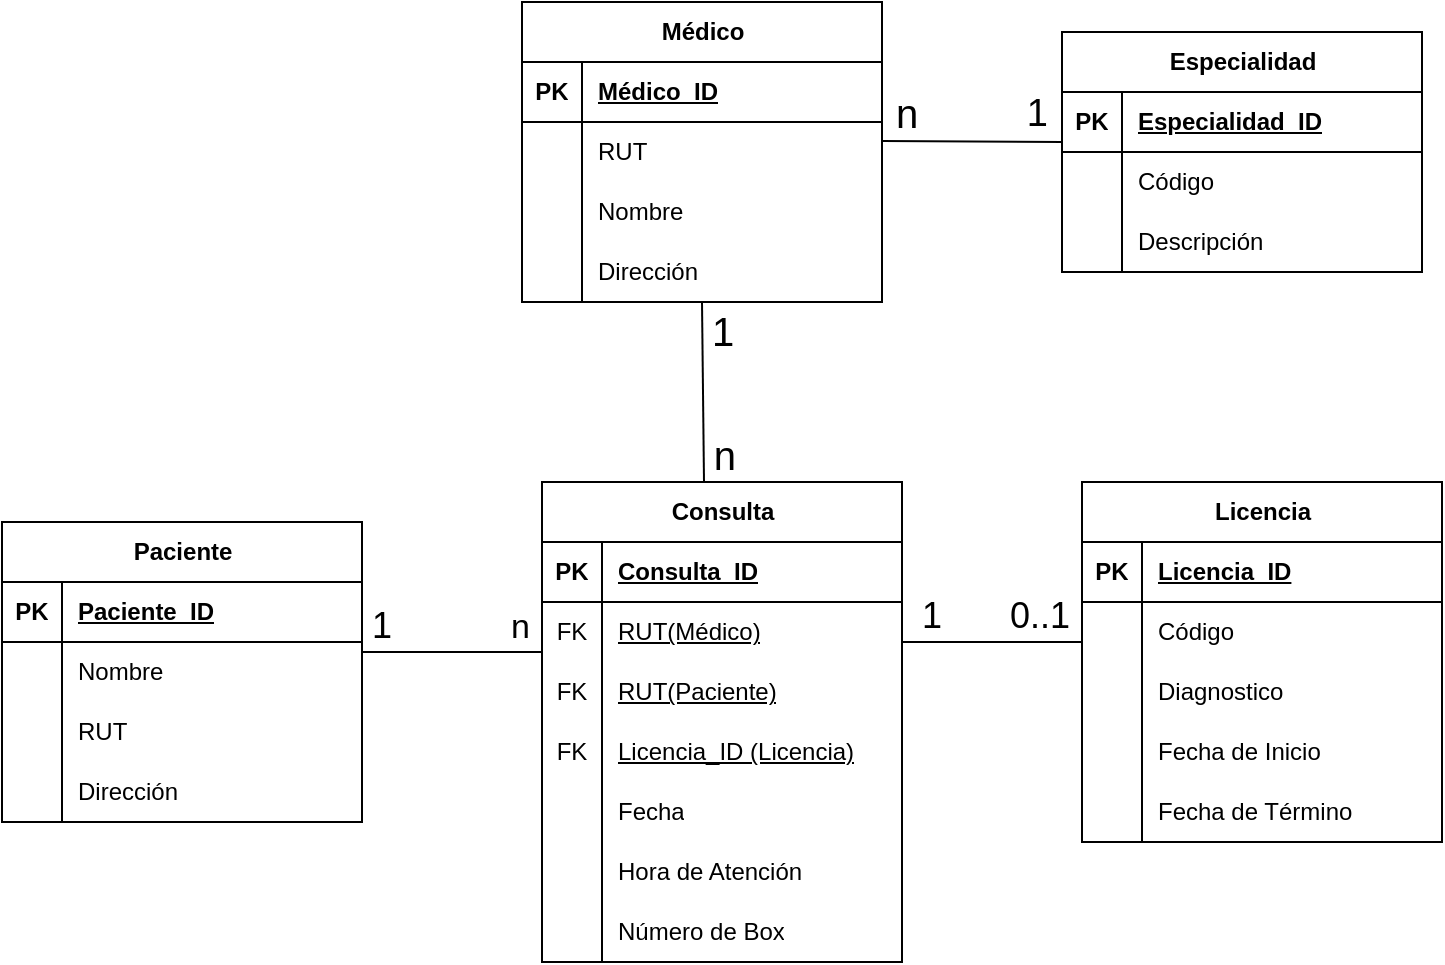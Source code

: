 <mxfile version="24.0.2" type="device">
  <diagram id="R2lEEEUBdFMjLlhIrx00" name="Page-1">
    <mxGraphModel dx="880" dy="468" grid="1" gridSize="10" guides="1" tooltips="1" connect="1" arrows="1" fold="1" page="1" pageScale="1" pageWidth="850" pageHeight="1100" math="0" shadow="0" extFonts="Permanent Marker^https://fonts.googleapis.com/css?family=Permanent+Marker">
      <root>
        <mxCell id="0" />
        <mxCell id="1" parent="0" />
        <mxCell id="4K1s0jd0x6gB4j2-N59l-1" value="Médico" style="shape=table;startSize=30;container=1;collapsible=1;childLayout=tableLayout;fixedRows=1;rowLines=0;fontStyle=1;align=center;resizeLast=1;html=1;" parent="1" vertex="1">
          <mxGeometry x="340" y="80" width="180" height="150" as="geometry" />
        </mxCell>
        <mxCell id="4K1s0jd0x6gB4j2-N59l-2" value="" style="shape=tableRow;horizontal=0;startSize=0;swimlaneHead=0;swimlaneBody=0;fillColor=none;collapsible=0;dropTarget=0;points=[[0,0.5],[1,0.5]];portConstraint=eastwest;top=0;left=0;right=0;bottom=1;" parent="4K1s0jd0x6gB4j2-N59l-1" vertex="1">
          <mxGeometry y="30" width="180" height="30" as="geometry" />
        </mxCell>
        <mxCell id="4K1s0jd0x6gB4j2-N59l-3" value="PK" style="shape=partialRectangle;connectable=0;fillColor=none;top=0;left=0;bottom=0;right=0;fontStyle=1;overflow=hidden;whiteSpace=wrap;html=1;" parent="4K1s0jd0x6gB4j2-N59l-2" vertex="1">
          <mxGeometry width="30" height="30" as="geometry">
            <mxRectangle width="30" height="30" as="alternateBounds" />
          </mxGeometry>
        </mxCell>
        <mxCell id="4K1s0jd0x6gB4j2-N59l-4" value="Médico_ID" style="shape=partialRectangle;connectable=0;fillColor=none;top=0;left=0;bottom=0;right=0;align=left;spacingLeft=6;fontStyle=5;overflow=hidden;whiteSpace=wrap;html=1;" parent="4K1s0jd0x6gB4j2-N59l-2" vertex="1">
          <mxGeometry x="30" width="150" height="30" as="geometry">
            <mxRectangle width="150" height="30" as="alternateBounds" />
          </mxGeometry>
        </mxCell>
        <mxCell id="4K1s0jd0x6gB4j2-N59l-5" value="" style="shape=tableRow;horizontal=0;startSize=0;swimlaneHead=0;swimlaneBody=0;fillColor=none;collapsible=0;dropTarget=0;points=[[0,0.5],[1,0.5]];portConstraint=eastwest;top=0;left=0;right=0;bottom=0;" parent="4K1s0jd0x6gB4j2-N59l-1" vertex="1">
          <mxGeometry y="60" width="180" height="30" as="geometry" />
        </mxCell>
        <mxCell id="4K1s0jd0x6gB4j2-N59l-6" value="" style="shape=partialRectangle;connectable=0;fillColor=none;top=0;left=0;bottom=0;right=0;editable=1;overflow=hidden;whiteSpace=wrap;html=1;" parent="4K1s0jd0x6gB4j2-N59l-5" vertex="1">
          <mxGeometry width="30" height="30" as="geometry">
            <mxRectangle width="30" height="30" as="alternateBounds" />
          </mxGeometry>
        </mxCell>
        <mxCell id="4K1s0jd0x6gB4j2-N59l-7" value="RUT" style="shape=partialRectangle;connectable=0;fillColor=none;top=0;left=0;bottom=0;right=0;align=left;spacingLeft=6;overflow=hidden;whiteSpace=wrap;html=1;" parent="4K1s0jd0x6gB4j2-N59l-5" vertex="1">
          <mxGeometry x="30" width="150" height="30" as="geometry">
            <mxRectangle width="150" height="30" as="alternateBounds" />
          </mxGeometry>
        </mxCell>
        <mxCell id="4K1s0jd0x6gB4j2-N59l-8" value="" style="shape=tableRow;horizontal=0;startSize=0;swimlaneHead=0;swimlaneBody=0;fillColor=none;collapsible=0;dropTarget=0;points=[[0,0.5],[1,0.5]];portConstraint=eastwest;top=0;left=0;right=0;bottom=0;" parent="4K1s0jd0x6gB4j2-N59l-1" vertex="1">
          <mxGeometry y="90" width="180" height="30" as="geometry" />
        </mxCell>
        <mxCell id="4K1s0jd0x6gB4j2-N59l-9" value="" style="shape=partialRectangle;connectable=0;fillColor=none;top=0;left=0;bottom=0;right=0;editable=1;overflow=hidden;whiteSpace=wrap;html=1;" parent="4K1s0jd0x6gB4j2-N59l-8" vertex="1">
          <mxGeometry width="30" height="30" as="geometry">
            <mxRectangle width="30" height="30" as="alternateBounds" />
          </mxGeometry>
        </mxCell>
        <mxCell id="4K1s0jd0x6gB4j2-N59l-10" value="Nombre" style="shape=partialRectangle;connectable=0;fillColor=none;top=0;left=0;bottom=0;right=0;align=left;spacingLeft=6;overflow=hidden;whiteSpace=wrap;html=1;" parent="4K1s0jd0x6gB4j2-N59l-8" vertex="1">
          <mxGeometry x="30" width="150" height="30" as="geometry">
            <mxRectangle width="150" height="30" as="alternateBounds" />
          </mxGeometry>
        </mxCell>
        <mxCell id="4K1s0jd0x6gB4j2-N59l-97" value="" style="shape=tableRow;horizontal=0;startSize=0;swimlaneHead=0;swimlaneBody=0;fillColor=none;collapsible=0;dropTarget=0;points=[[0,0.5],[1,0.5]];portConstraint=eastwest;top=0;left=0;right=0;bottom=0;" parent="4K1s0jd0x6gB4j2-N59l-1" vertex="1">
          <mxGeometry y="120" width="180" height="30" as="geometry" />
        </mxCell>
        <mxCell id="4K1s0jd0x6gB4j2-N59l-98" value="" style="shape=partialRectangle;connectable=0;fillColor=none;top=0;left=0;bottom=0;right=0;editable=1;overflow=hidden;whiteSpace=wrap;html=1;" parent="4K1s0jd0x6gB4j2-N59l-97" vertex="1">
          <mxGeometry width="30" height="30" as="geometry">
            <mxRectangle width="30" height="30" as="alternateBounds" />
          </mxGeometry>
        </mxCell>
        <mxCell id="4K1s0jd0x6gB4j2-N59l-99" value="Dirección" style="shape=partialRectangle;connectable=0;fillColor=none;top=0;left=0;bottom=0;right=0;align=left;spacingLeft=6;overflow=hidden;whiteSpace=wrap;html=1;" parent="4K1s0jd0x6gB4j2-N59l-97" vertex="1">
          <mxGeometry x="30" width="150" height="30" as="geometry">
            <mxRectangle width="150" height="30" as="alternateBounds" />
          </mxGeometry>
        </mxCell>
        <mxCell id="4K1s0jd0x6gB4j2-N59l-14" value="Especialidad" style="shape=table;startSize=30;container=1;collapsible=1;childLayout=tableLayout;fixedRows=1;rowLines=0;fontStyle=1;align=center;resizeLast=1;html=1;" parent="1" vertex="1">
          <mxGeometry x="610" y="95" width="180" height="120" as="geometry" />
        </mxCell>
        <mxCell id="4K1s0jd0x6gB4j2-N59l-33" value="" style="shape=tableRow;horizontal=0;startSize=0;swimlaneHead=0;swimlaneBody=0;fillColor=none;collapsible=0;dropTarget=0;points=[[0,0.5],[1,0.5]];portConstraint=eastwest;top=0;left=0;right=0;bottom=1;" parent="4K1s0jd0x6gB4j2-N59l-14" vertex="1">
          <mxGeometry y="30" width="180" height="30" as="geometry" />
        </mxCell>
        <mxCell id="4K1s0jd0x6gB4j2-N59l-34" value="PK" style="shape=partialRectangle;connectable=0;fillColor=none;top=0;left=0;bottom=0;right=0;fontStyle=1;overflow=hidden;whiteSpace=wrap;html=1;" parent="4K1s0jd0x6gB4j2-N59l-33" vertex="1">
          <mxGeometry width="30" height="30" as="geometry">
            <mxRectangle width="30" height="30" as="alternateBounds" />
          </mxGeometry>
        </mxCell>
        <mxCell id="4K1s0jd0x6gB4j2-N59l-35" value="Especialidad_ID" style="shape=partialRectangle;connectable=0;fillColor=none;top=0;left=0;bottom=0;right=0;align=left;spacingLeft=6;fontStyle=5;overflow=hidden;whiteSpace=wrap;html=1;" parent="4K1s0jd0x6gB4j2-N59l-33" vertex="1">
          <mxGeometry x="30" width="150" height="30" as="geometry">
            <mxRectangle width="150" height="30" as="alternateBounds" />
          </mxGeometry>
        </mxCell>
        <mxCell id="4K1s0jd0x6gB4j2-N59l-18" value="" style="shape=tableRow;horizontal=0;startSize=0;swimlaneHead=0;swimlaneBody=0;fillColor=none;collapsible=0;dropTarget=0;points=[[0,0.5],[1,0.5]];portConstraint=eastwest;top=0;left=0;right=0;bottom=0;" parent="4K1s0jd0x6gB4j2-N59l-14" vertex="1">
          <mxGeometry y="60" width="180" height="30" as="geometry" />
        </mxCell>
        <mxCell id="4K1s0jd0x6gB4j2-N59l-19" value="" style="shape=partialRectangle;connectable=0;fillColor=none;top=0;left=0;bottom=0;right=0;editable=1;overflow=hidden;whiteSpace=wrap;html=1;" parent="4K1s0jd0x6gB4j2-N59l-18" vertex="1">
          <mxGeometry width="30" height="30" as="geometry">
            <mxRectangle width="30" height="30" as="alternateBounds" />
          </mxGeometry>
        </mxCell>
        <mxCell id="4K1s0jd0x6gB4j2-N59l-20" value="Código" style="shape=partialRectangle;connectable=0;fillColor=none;top=0;left=0;bottom=0;right=0;align=left;spacingLeft=6;overflow=hidden;whiteSpace=wrap;html=1;" parent="4K1s0jd0x6gB4j2-N59l-18" vertex="1">
          <mxGeometry x="30" width="150" height="30" as="geometry">
            <mxRectangle width="150" height="30" as="alternateBounds" />
          </mxGeometry>
        </mxCell>
        <mxCell id="4K1s0jd0x6gB4j2-N59l-100" value="" style="shape=tableRow;horizontal=0;startSize=0;swimlaneHead=0;swimlaneBody=0;fillColor=none;collapsible=0;dropTarget=0;points=[[0,0.5],[1,0.5]];portConstraint=eastwest;top=0;left=0;right=0;bottom=0;" parent="4K1s0jd0x6gB4j2-N59l-14" vertex="1">
          <mxGeometry y="90" width="180" height="30" as="geometry" />
        </mxCell>
        <mxCell id="4K1s0jd0x6gB4j2-N59l-101" value="" style="shape=partialRectangle;connectable=0;fillColor=none;top=0;left=0;bottom=0;right=0;editable=1;overflow=hidden;whiteSpace=wrap;html=1;" parent="4K1s0jd0x6gB4j2-N59l-100" vertex="1">
          <mxGeometry width="30" height="30" as="geometry">
            <mxRectangle width="30" height="30" as="alternateBounds" />
          </mxGeometry>
        </mxCell>
        <mxCell id="4K1s0jd0x6gB4j2-N59l-102" value="Descripción" style="shape=partialRectangle;connectable=0;fillColor=none;top=0;left=0;bottom=0;right=0;align=left;spacingLeft=6;overflow=hidden;whiteSpace=wrap;html=1;" parent="4K1s0jd0x6gB4j2-N59l-100" vertex="1">
          <mxGeometry x="30" width="150" height="30" as="geometry">
            <mxRectangle width="150" height="30" as="alternateBounds" />
          </mxGeometry>
        </mxCell>
        <mxCell id="4K1s0jd0x6gB4j2-N59l-30" value="" style="endArrow=none;html=1;rounded=0;" parent="1" edge="1">
          <mxGeometry relative="1" as="geometry">
            <mxPoint x="520" y="149.5" as="sourcePoint" />
            <mxPoint x="610" y="150" as="targetPoint" />
          </mxGeometry>
        </mxCell>
        <mxCell id="4K1s0jd0x6gB4j2-N59l-31" value="n" style="resizable=0;html=1;whiteSpace=wrap;align=left;verticalAlign=bottom;spacingLeft=5;fontSize=20;" parent="4K1s0jd0x6gB4j2-N59l-30" connectable="0" vertex="1">
          <mxGeometry x="-1" relative="1" as="geometry" />
        </mxCell>
        <mxCell id="4K1s0jd0x6gB4j2-N59l-32" value="1" style="resizable=0;html=1;whiteSpace=wrap;align=right;verticalAlign=bottom;spacingRight=5;fontSize=19;" parent="4K1s0jd0x6gB4j2-N59l-30" connectable="0" vertex="1">
          <mxGeometry x="1" relative="1" as="geometry" />
        </mxCell>
        <mxCell id="4K1s0jd0x6gB4j2-N59l-36" value="Consulta" style="shape=table;startSize=30;container=1;collapsible=1;childLayout=tableLayout;fixedRows=1;rowLines=0;fontStyle=1;align=center;resizeLast=1;html=1;" parent="1" vertex="1">
          <mxGeometry x="350" y="320" width="180" height="240" as="geometry" />
        </mxCell>
        <mxCell id="4K1s0jd0x6gB4j2-N59l-82" value="" style="shape=tableRow;horizontal=0;startSize=0;swimlaneHead=0;swimlaneBody=0;fillColor=none;collapsible=0;dropTarget=0;points=[[0,0.5],[1,0.5]];portConstraint=eastwest;top=0;left=0;right=0;bottom=1;" parent="4K1s0jd0x6gB4j2-N59l-36" vertex="1">
          <mxGeometry y="30" width="180" height="30" as="geometry" />
        </mxCell>
        <mxCell id="4K1s0jd0x6gB4j2-N59l-83" value="PK" style="shape=partialRectangle;connectable=0;fillColor=none;top=0;left=0;bottom=0;right=0;fontStyle=1;overflow=hidden;whiteSpace=wrap;html=1;" parent="4K1s0jd0x6gB4j2-N59l-82" vertex="1">
          <mxGeometry width="30" height="30" as="geometry">
            <mxRectangle width="30" height="30" as="alternateBounds" />
          </mxGeometry>
        </mxCell>
        <mxCell id="4K1s0jd0x6gB4j2-N59l-84" value="Consulta_ID" style="shape=partialRectangle;connectable=0;fillColor=none;top=0;left=0;bottom=0;right=0;align=left;spacingLeft=6;fontStyle=5;overflow=hidden;whiteSpace=wrap;html=1;" parent="4K1s0jd0x6gB4j2-N59l-82" vertex="1">
          <mxGeometry x="30" width="150" height="30" as="geometry">
            <mxRectangle width="150" height="30" as="alternateBounds" />
          </mxGeometry>
        </mxCell>
        <mxCell id="4K1s0jd0x6gB4j2-N59l-40" value="" style="shape=tableRow;horizontal=0;startSize=0;swimlaneHead=0;swimlaneBody=0;fillColor=none;collapsible=0;dropTarget=0;points=[[0,0.5],[1,0.5]];portConstraint=eastwest;top=0;left=0;right=0;bottom=0;" parent="4K1s0jd0x6gB4j2-N59l-36" vertex="1">
          <mxGeometry y="60" width="180" height="30" as="geometry" />
        </mxCell>
        <mxCell id="4K1s0jd0x6gB4j2-N59l-41" value="FK" style="shape=partialRectangle;connectable=0;fillColor=none;top=0;left=0;bottom=0;right=0;editable=1;overflow=hidden;whiteSpace=wrap;html=1;" parent="4K1s0jd0x6gB4j2-N59l-40" vertex="1">
          <mxGeometry width="30" height="30" as="geometry">
            <mxRectangle width="30" height="30" as="alternateBounds" />
          </mxGeometry>
        </mxCell>
        <mxCell id="4K1s0jd0x6gB4j2-N59l-42" value="&lt;span style=&quot;text-decoration-line: underline;&quot;&gt;RUT(Médico)&lt;/span&gt;" style="shape=partialRectangle;connectable=0;fillColor=none;top=0;left=0;bottom=0;right=0;align=left;spacingLeft=6;overflow=hidden;whiteSpace=wrap;html=1;" parent="4K1s0jd0x6gB4j2-N59l-40" vertex="1">
          <mxGeometry x="30" width="150" height="30" as="geometry">
            <mxRectangle width="150" height="30" as="alternateBounds" />
          </mxGeometry>
        </mxCell>
        <mxCell id="4K1s0jd0x6gB4j2-N59l-85" value="" style="shape=tableRow;horizontal=0;startSize=0;swimlaneHead=0;swimlaneBody=0;fillColor=none;collapsible=0;dropTarget=0;points=[[0,0.5],[1,0.5]];portConstraint=eastwest;top=0;left=0;right=0;bottom=0;" parent="4K1s0jd0x6gB4j2-N59l-36" vertex="1">
          <mxGeometry y="90" width="180" height="30" as="geometry" />
        </mxCell>
        <mxCell id="4K1s0jd0x6gB4j2-N59l-86" value="FK" style="shape=partialRectangle;connectable=0;fillColor=none;top=0;left=0;bottom=0;right=0;editable=1;overflow=hidden;whiteSpace=wrap;html=1;" parent="4K1s0jd0x6gB4j2-N59l-85" vertex="1">
          <mxGeometry width="30" height="30" as="geometry">
            <mxRectangle width="30" height="30" as="alternateBounds" />
          </mxGeometry>
        </mxCell>
        <mxCell id="4K1s0jd0x6gB4j2-N59l-87" value="&lt;span style=&quot;text-decoration-line: underline;&quot;&gt;RUT(Paciente)&lt;/span&gt;" style="shape=partialRectangle;connectable=0;fillColor=none;top=0;left=0;bottom=0;right=0;align=left;spacingLeft=6;overflow=hidden;whiteSpace=wrap;html=1;" parent="4K1s0jd0x6gB4j2-N59l-85" vertex="1">
          <mxGeometry x="30" width="150" height="30" as="geometry">
            <mxRectangle width="150" height="30" as="alternateBounds" />
          </mxGeometry>
        </mxCell>
        <mxCell id="4K1s0jd0x6gB4j2-N59l-88" value="" style="shape=tableRow;horizontal=0;startSize=0;swimlaneHead=0;swimlaneBody=0;fillColor=none;collapsible=0;dropTarget=0;points=[[0,0.5],[1,0.5]];portConstraint=eastwest;top=0;left=0;right=0;bottom=0;" parent="4K1s0jd0x6gB4j2-N59l-36" vertex="1">
          <mxGeometry y="120" width="180" height="30" as="geometry" />
        </mxCell>
        <mxCell id="4K1s0jd0x6gB4j2-N59l-89" value="FK" style="shape=partialRectangle;connectable=0;fillColor=none;top=0;left=0;bottom=0;right=0;editable=1;overflow=hidden;whiteSpace=wrap;html=1;" parent="4K1s0jd0x6gB4j2-N59l-88" vertex="1">
          <mxGeometry width="30" height="30" as="geometry">
            <mxRectangle width="30" height="30" as="alternateBounds" />
          </mxGeometry>
        </mxCell>
        <mxCell id="4K1s0jd0x6gB4j2-N59l-90" value="&lt;u&gt;Licencia_ID (Licencia)&lt;/u&gt;" style="shape=partialRectangle;connectable=0;fillColor=none;top=0;left=0;bottom=0;right=0;align=left;spacingLeft=6;overflow=hidden;whiteSpace=wrap;html=1;" parent="4K1s0jd0x6gB4j2-N59l-88" vertex="1">
          <mxGeometry x="30" width="150" height="30" as="geometry">
            <mxRectangle width="150" height="30" as="alternateBounds" />
          </mxGeometry>
        </mxCell>
        <mxCell id="4K1s0jd0x6gB4j2-N59l-131" value="" style="shape=tableRow;horizontal=0;startSize=0;swimlaneHead=0;swimlaneBody=0;fillColor=none;collapsible=0;dropTarget=0;points=[[0,0.5],[1,0.5]];portConstraint=eastwest;top=0;left=0;right=0;bottom=0;" parent="4K1s0jd0x6gB4j2-N59l-36" vertex="1">
          <mxGeometry y="150" width="180" height="30" as="geometry" />
        </mxCell>
        <mxCell id="4K1s0jd0x6gB4j2-N59l-132" value="" style="shape=partialRectangle;connectable=0;fillColor=none;top=0;left=0;bottom=0;right=0;editable=1;overflow=hidden;whiteSpace=wrap;html=1;" parent="4K1s0jd0x6gB4j2-N59l-131" vertex="1">
          <mxGeometry width="30" height="30" as="geometry">
            <mxRectangle width="30" height="30" as="alternateBounds" />
          </mxGeometry>
        </mxCell>
        <mxCell id="4K1s0jd0x6gB4j2-N59l-133" value="Fecha" style="shape=partialRectangle;connectable=0;fillColor=none;top=0;left=0;bottom=0;right=0;align=left;spacingLeft=6;overflow=hidden;whiteSpace=wrap;html=1;" parent="4K1s0jd0x6gB4j2-N59l-131" vertex="1">
          <mxGeometry x="30" width="150" height="30" as="geometry">
            <mxRectangle width="150" height="30" as="alternateBounds" />
          </mxGeometry>
        </mxCell>
        <mxCell id="4K1s0jd0x6gB4j2-N59l-91" value="" style="shape=tableRow;horizontal=0;startSize=0;swimlaneHead=0;swimlaneBody=0;fillColor=none;collapsible=0;dropTarget=0;points=[[0,0.5],[1,0.5]];portConstraint=eastwest;top=0;left=0;right=0;bottom=0;" parent="4K1s0jd0x6gB4j2-N59l-36" vertex="1">
          <mxGeometry y="180" width="180" height="30" as="geometry" />
        </mxCell>
        <mxCell id="4K1s0jd0x6gB4j2-N59l-92" value="" style="shape=partialRectangle;connectable=0;fillColor=none;top=0;left=0;bottom=0;right=0;editable=1;overflow=hidden;whiteSpace=wrap;html=1;" parent="4K1s0jd0x6gB4j2-N59l-91" vertex="1">
          <mxGeometry width="30" height="30" as="geometry">
            <mxRectangle width="30" height="30" as="alternateBounds" />
          </mxGeometry>
        </mxCell>
        <mxCell id="4K1s0jd0x6gB4j2-N59l-93" value="Hora de Atención" style="shape=partialRectangle;connectable=0;fillColor=none;top=0;left=0;bottom=0;right=0;align=left;spacingLeft=6;overflow=hidden;whiteSpace=wrap;html=1;" parent="4K1s0jd0x6gB4j2-N59l-91" vertex="1">
          <mxGeometry x="30" width="150" height="30" as="geometry">
            <mxRectangle width="150" height="30" as="alternateBounds" />
          </mxGeometry>
        </mxCell>
        <mxCell id="4K1s0jd0x6gB4j2-N59l-94" value="" style="shape=tableRow;horizontal=0;startSize=0;swimlaneHead=0;swimlaneBody=0;fillColor=none;collapsible=0;dropTarget=0;points=[[0,0.5],[1,0.5]];portConstraint=eastwest;top=0;left=0;right=0;bottom=0;" parent="4K1s0jd0x6gB4j2-N59l-36" vertex="1">
          <mxGeometry y="210" width="180" height="30" as="geometry" />
        </mxCell>
        <mxCell id="4K1s0jd0x6gB4j2-N59l-95" value="" style="shape=partialRectangle;connectable=0;fillColor=none;top=0;left=0;bottom=0;right=0;editable=1;overflow=hidden;whiteSpace=wrap;html=1;" parent="4K1s0jd0x6gB4j2-N59l-94" vertex="1">
          <mxGeometry width="30" height="30" as="geometry">
            <mxRectangle width="30" height="30" as="alternateBounds" />
          </mxGeometry>
        </mxCell>
        <mxCell id="4K1s0jd0x6gB4j2-N59l-96" value="Número de Box" style="shape=partialRectangle;connectable=0;fillColor=none;top=0;left=0;bottom=0;right=0;align=left;spacingLeft=6;overflow=hidden;whiteSpace=wrap;html=1;" parent="4K1s0jd0x6gB4j2-N59l-94" vertex="1">
          <mxGeometry x="30" width="150" height="30" as="geometry">
            <mxRectangle width="150" height="30" as="alternateBounds" />
          </mxGeometry>
        </mxCell>
        <mxCell id="4K1s0jd0x6gB4j2-N59l-49" value="Paciente" style="shape=table;startSize=30;container=1;collapsible=1;childLayout=tableLayout;fixedRows=1;rowLines=0;fontStyle=1;align=center;resizeLast=1;html=1;" parent="1" vertex="1">
          <mxGeometry x="80" y="340" width="180" height="150" as="geometry" />
        </mxCell>
        <mxCell id="4K1s0jd0x6gB4j2-N59l-50" value="" style="shape=tableRow;horizontal=0;startSize=0;swimlaneHead=0;swimlaneBody=0;fillColor=none;collapsible=0;dropTarget=0;points=[[0,0.5],[1,0.5]];portConstraint=eastwest;top=0;left=0;right=0;bottom=1;" parent="4K1s0jd0x6gB4j2-N59l-49" vertex="1">
          <mxGeometry y="30" width="180" height="30" as="geometry" />
        </mxCell>
        <mxCell id="4K1s0jd0x6gB4j2-N59l-51" value="PK" style="shape=partialRectangle;connectable=0;fillColor=none;top=0;left=0;bottom=0;right=0;fontStyle=1;overflow=hidden;whiteSpace=wrap;html=1;" parent="4K1s0jd0x6gB4j2-N59l-50" vertex="1">
          <mxGeometry width="30" height="30" as="geometry">
            <mxRectangle width="30" height="30" as="alternateBounds" />
          </mxGeometry>
        </mxCell>
        <mxCell id="4K1s0jd0x6gB4j2-N59l-52" value="Paciente_ID" style="shape=partialRectangle;connectable=0;fillColor=none;top=0;left=0;bottom=0;right=0;align=left;spacingLeft=6;fontStyle=5;overflow=hidden;whiteSpace=wrap;html=1;" parent="4K1s0jd0x6gB4j2-N59l-50" vertex="1">
          <mxGeometry x="30" width="150" height="30" as="geometry">
            <mxRectangle width="150" height="30" as="alternateBounds" />
          </mxGeometry>
        </mxCell>
        <mxCell id="4K1s0jd0x6gB4j2-N59l-53" value="" style="shape=tableRow;horizontal=0;startSize=0;swimlaneHead=0;swimlaneBody=0;fillColor=none;collapsible=0;dropTarget=0;points=[[0,0.5],[1,0.5]];portConstraint=eastwest;top=0;left=0;right=0;bottom=0;" parent="4K1s0jd0x6gB4j2-N59l-49" vertex="1">
          <mxGeometry y="60" width="180" height="30" as="geometry" />
        </mxCell>
        <mxCell id="4K1s0jd0x6gB4j2-N59l-54" value="" style="shape=partialRectangle;connectable=0;fillColor=none;top=0;left=0;bottom=0;right=0;editable=1;overflow=hidden;whiteSpace=wrap;html=1;" parent="4K1s0jd0x6gB4j2-N59l-53" vertex="1">
          <mxGeometry width="30" height="30" as="geometry">
            <mxRectangle width="30" height="30" as="alternateBounds" />
          </mxGeometry>
        </mxCell>
        <mxCell id="4K1s0jd0x6gB4j2-N59l-55" value="Nombre" style="shape=partialRectangle;connectable=0;fillColor=none;top=0;left=0;bottom=0;right=0;align=left;spacingLeft=6;overflow=hidden;whiteSpace=wrap;html=1;" parent="4K1s0jd0x6gB4j2-N59l-53" vertex="1">
          <mxGeometry x="30" width="150" height="30" as="geometry">
            <mxRectangle width="150" height="30" as="alternateBounds" />
          </mxGeometry>
        </mxCell>
        <mxCell id="4K1s0jd0x6gB4j2-N59l-56" value="" style="shape=tableRow;horizontal=0;startSize=0;swimlaneHead=0;swimlaneBody=0;fillColor=none;collapsible=0;dropTarget=0;points=[[0,0.5],[1,0.5]];portConstraint=eastwest;top=0;left=0;right=0;bottom=0;" parent="4K1s0jd0x6gB4j2-N59l-49" vertex="1">
          <mxGeometry y="90" width="180" height="30" as="geometry" />
        </mxCell>
        <mxCell id="4K1s0jd0x6gB4j2-N59l-57" value="" style="shape=partialRectangle;connectable=0;fillColor=none;top=0;left=0;bottom=0;right=0;editable=1;overflow=hidden;whiteSpace=wrap;html=1;" parent="4K1s0jd0x6gB4j2-N59l-56" vertex="1">
          <mxGeometry width="30" height="30" as="geometry">
            <mxRectangle width="30" height="30" as="alternateBounds" />
          </mxGeometry>
        </mxCell>
        <mxCell id="4K1s0jd0x6gB4j2-N59l-58" value="RUT" style="shape=partialRectangle;connectable=0;fillColor=none;top=0;left=0;bottom=0;right=0;align=left;spacingLeft=6;overflow=hidden;whiteSpace=wrap;html=1;" parent="4K1s0jd0x6gB4j2-N59l-56" vertex="1">
          <mxGeometry x="30" width="150" height="30" as="geometry">
            <mxRectangle width="150" height="30" as="alternateBounds" />
          </mxGeometry>
        </mxCell>
        <mxCell id="4K1s0jd0x6gB4j2-N59l-103" value="" style="shape=tableRow;horizontal=0;startSize=0;swimlaneHead=0;swimlaneBody=0;fillColor=none;collapsible=0;dropTarget=0;points=[[0,0.5],[1,0.5]];portConstraint=eastwest;top=0;left=0;right=0;bottom=0;" parent="4K1s0jd0x6gB4j2-N59l-49" vertex="1">
          <mxGeometry y="120" width="180" height="30" as="geometry" />
        </mxCell>
        <mxCell id="4K1s0jd0x6gB4j2-N59l-104" value="" style="shape=partialRectangle;connectable=0;fillColor=none;top=0;left=0;bottom=0;right=0;editable=1;overflow=hidden;whiteSpace=wrap;html=1;" parent="4K1s0jd0x6gB4j2-N59l-103" vertex="1">
          <mxGeometry width="30" height="30" as="geometry">
            <mxRectangle width="30" height="30" as="alternateBounds" />
          </mxGeometry>
        </mxCell>
        <mxCell id="4K1s0jd0x6gB4j2-N59l-105" value="Dirección" style="shape=partialRectangle;connectable=0;fillColor=none;top=0;left=0;bottom=0;right=0;align=left;spacingLeft=6;overflow=hidden;whiteSpace=wrap;html=1;" parent="4K1s0jd0x6gB4j2-N59l-103" vertex="1">
          <mxGeometry x="30" width="150" height="30" as="geometry">
            <mxRectangle width="150" height="30" as="alternateBounds" />
          </mxGeometry>
        </mxCell>
        <mxCell id="4K1s0jd0x6gB4j2-N59l-62" value="" style="endArrow=none;html=1;rounded=0;entryX=0.45;entryY=0;entryDx=0;entryDy=0;entryPerimeter=0;" parent="1" target="4K1s0jd0x6gB4j2-N59l-36" edge="1">
          <mxGeometry relative="1" as="geometry">
            <mxPoint x="430" y="230" as="sourcePoint" />
            <mxPoint x="430" y="320" as="targetPoint" />
          </mxGeometry>
        </mxCell>
        <mxCell id="4K1s0jd0x6gB4j2-N59l-63" value="1" style="resizable=0;html=1;whiteSpace=wrap;align=left;verticalAlign=bottom;spacing=0;spacingTop=0;spacingBottom=-26;spacingLeft=5;fontSize=20;" parent="4K1s0jd0x6gB4j2-N59l-62" connectable="0" vertex="1">
          <mxGeometry x="-1" relative="1" as="geometry" />
        </mxCell>
        <mxCell id="4K1s0jd0x6gB4j2-N59l-64" value="n" style="resizable=0;html=1;whiteSpace=wrap;align=right;verticalAlign=bottom;spacing=0;spacingRight=-6;spacingTop=0;spacingBottom=1;fontSize=20;" parent="4K1s0jd0x6gB4j2-N59l-62" connectable="0" vertex="1">
          <mxGeometry x="1" relative="1" as="geometry">
            <mxPoint x="9" as="offset" />
          </mxGeometry>
        </mxCell>
        <mxCell id="4K1s0jd0x6gB4j2-N59l-106" value="" style="endArrow=none;html=1;rounded=0;entryX=0;entryY=0.833;entryDx=0;entryDy=0;entryPerimeter=0;" parent="1" target="4K1s0jd0x6gB4j2-N59l-40" edge="1">
          <mxGeometry relative="1" as="geometry">
            <mxPoint x="260" y="405" as="sourcePoint" />
            <mxPoint x="360" y="404.5" as="targetPoint" />
          </mxGeometry>
        </mxCell>
        <mxCell id="4K1s0jd0x6gB4j2-N59l-107" value="1" style="resizable=0;html=1;whiteSpace=wrap;align=left;verticalAlign=bottom;fontSize=18;spacingLeft=3;" parent="4K1s0jd0x6gB4j2-N59l-106" connectable="0" vertex="1">
          <mxGeometry x="-1" relative="1" as="geometry" />
        </mxCell>
        <mxCell id="4K1s0jd0x6gB4j2-N59l-108" value="n" style="resizable=0;html=1;whiteSpace=wrap;align=right;verticalAlign=bottom;fontSize=17;spacingRight=4;" parent="4K1s0jd0x6gB4j2-N59l-106" connectable="0" vertex="1">
          <mxGeometry x="1" relative="1" as="geometry" />
        </mxCell>
        <mxCell id="4K1s0jd0x6gB4j2-N59l-109" value="Licencia" style="shape=table;startSize=30;container=1;collapsible=1;childLayout=tableLayout;fixedRows=1;rowLines=0;fontStyle=1;align=center;resizeLast=1;html=1;" parent="1" vertex="1">
          <mxGeometry x="620" y="320" width="180" height="180" as="geometry" />
        </mxCell>
        <mxCell id="4K1s0jd0x6gB4j2-N59l-110" value="" style="shape=tableRow;horizontal=0;startSize=0;swimlaneHead=0;swimlaneBody=0;fillColor=none;collapsible=0;dropTarget=0;points=[[0,0.5],[1,0.5]];portConstraint=eastwest;top=0;left=0;right=0;bottom=1;" parent="4K1s0jd0x6gB4j2-N59l-109" vertex="1">
          <mxGeometry y="30" width="180" height="30" as="geometry" />
        </mxCell>
        <mxCell id="4K1s0jd0x6gB4j2-N59l-111" value="PK" style="shape=partialRectangle;connectable=0;fillColor=none;top=0;left=0;bottom=0;right=0;fontStyle=1;overflow=hidden;whiteSpace=wrap;html=1;" parent="4K1s0jd0x6gB4j2-N59l-110" vertex="1">
          <mxGeometry width="30" height="30" as="geometry">
            <mxRectangle width="30" height="30" as="alternateBounds" />
          </mxGeometry>
        </mxCell>
        <mxCell id="4K1s0jd0x6gB4j2-N59l-112" value="Licencia_ID" style="shape=partialRectangle;connectable=0;fillColor=none;top=0;left=0;bottom=0;right=0;align=left;spacingLeft=6;fontStyle=5;overflow=hidden;whiteSpace=wrap;html=1;" parent="4K1s0jd0x6gB4j2-N59l-110" vertex="1">
          <mxGeometry x="30" width="150" height="30" as="geometry">
            <mxRectangle width="150" height="30" as="alternateBounds" />
          </mxGeometry>
        </mxCell>
        <mxCell id="4K1s0jd0x6gB4j2-N59l-113" value="" style="shape=tableRow;horizontal=0;startSize=0;swimlaneHead=0;swimlaneBody=0;fillColor=none;collapsible=0;dropTarget=0;points=[[0,0.5],[1,0.5]];portConstraint=eastwest;top=0;left=0;right=0;bottom=0;" parent="4K1s0jd0x6gB4j2-N59l-109" vertex="1">
          <mxGeometry y="60" width="180" height="30" as="geometry" />
        </mxCell>
        <mxCell id="4K1s0jd0x6gB4j2-N59l-114" value="" style="shape=partialRectangle;connectable=0;fillColor=none;top=0;left=0;bottom=0;right=0;editable=1;overflow=hidden;whiteSpace=wrap;html=1;" parent="4K1s0jd0x6gB4j2-N59l-113" vertex="1">
          <mxGeometry width="30" height="30" as="geometry">
            <mxRectangle width="30" height="30" as="alternateBounds" />
          </mxGeometry>
        </mxCell>
        <mxCell id="4K1s0jd0x6gB4j2-N59l-115" value="Código" style="shape=partialRectangle;connectable=0;fillColor=none;top=0;left=0;bottom=0;right=0;align=left;spacingLeft=6;overflow=hidden;whiteSpace=wrap;html=1;" parent="4K1s0jd0x6gB4j2-N59l-113" vertex="1">
          <mxGeometry x="30" width="150" height="30" as="geometry">
            <mxRectangle width="150" height="30" as="alternateBounds" />
          </mxGeometry>
        </mxCell>
        <mxCell id="4K1s0jd0x6gB4j2-N59l-116" value="" style="shape=tableRow;horizontal=0;startSize=0;swimlaneHead=0;swimlaneBody=0;fillColor=none;collapsible=0;dropTarget=0;points=[[0,0.5],[1,0.5]];portConstraint=eastwest;top=0;left=0;right=0;bottom=0;" parent="4K1s0jd0x6gB4j2-N59l-109" vertex="1">
          <mxGeometry y="90" width="180" height="30" as="geometry" />
        </mxCell>
        <mxCell id="4K1s0jd0x6gB4j2-N59l-117" value="" style="shape=partialRectangle;connectable=0;fillColor=none;top=0;left=0;bottom=0;right=0;editable=1;overflow=hidden;whiteSpace=wrap;html=1;" parent="4K1s0jd0x6gB4j2-N59l-116" vertex="1">
          <mxGeometry width="30" height="30" as="geometry">
            <mxRectangle width="30" height="30" as="alternateBounds" />
          </mxGeometry>
        </mxCell>
        <mxCell id="4K1s0jd0x6gB4j2-N59l-118" value="Diagnostico" style="shape=partialRectangle;connectable=0;fillColor=none;top=0;left=0;bottom=0;right=0;align=left;spacingLeft=6;overflow=hidden;whiteSpace=wrap;html=1;" parent="4K1s0jd0x6gB4j2-N59l-116" vertex="1">
          <mxGeometry x="30" width="150" height="30" as="geometry">
            <mxRectangle width="150" height="30" as="alternateBounds" />
          </mxGeometry>
        </mxCell>
        <mxCell id="4K1s0jd0x6gB4j2-N59l-119" value="" style="shape=tableRow;horizontal=0;startSize=0;swimlaneHead=0;swimlaneBody=0;fillColor=none;collapsible=0;dropTarget=0;points=[[0,0.5],[1,0.5]];portConstraint=eastwest;top=0;left=0;right=0;bottom=0;" parent="4K1s0jd0x6gB4j2-N59l-109" vertex="1">
          <mxGeometry y="120" width="180" height="30" as="geometry" />
        </mxCell>
        <mxCell id="4K1s0jd0x6gB4j2-N59l-120" value="" style="shape=partialRectangle;connectable=0;fillColor=none;top=0;left=0;bottom=0;right=0;editable=1;overflow=hidden;whiteSpace=wrap;html=1;" parent="4K1s0jd0x6gB4j2-N59l-119" vertex="1">
          <mxGeometry width="30" height="30" as="geometry">
            <mxRectangle width="30" height="30" as="alternateBounds" />
          </mxGeometry>
        </mxCell>
        <mxCell id="4K1s0jd0x6gB4j2-N59l-121" value="Fecha de Inicio" style="shape=partialRectangle;connectable=0;fillColor=none;top=0;left=0;bottom=0;right=0;align=left;spacingLeft=6;overflow=hidden;whiteSpace=wrap;html=1;" parent="4K1s0jd0x6gB4j2-N59l-119" vertex="1">
          <mxGeometry x="30" width="150" height="30" as="geometry">
            <mxRectangle width="150" height="30" as="alternateBounds" />
          </mxGeometry>
        </mxCell>
        <mxCell id="4K1s0jd0x6gB4j2-N59l-122" value="" style="shape=tableRow;horizontal=0;startSize=0;swimlaneHead=0;swimlaneBody=0;fillColor=none;collapsible=0;dropTarget=0;points=[[0,0.5],[1,0.5]];portConstraint=eastwest;top=0;left=0;right=0;bottom=0;" parent="4K1s0jd0x6gB4j2-N59l-109" vertex="1">
          <mxGeometry y="150" width="180" height="30" as="geometry" />
        </mxCell>
        <mxCell id="4K1s0jd0x6gB4j2-N59l-123" value="" style="shape=partialRectangle;connectable=0;fillColor=none;top=0;left=0;bottom=0;right=0;editable=1;overflow=hidden;whiteSpace=wrap;html=1;" parent="4K1s0jd0x6gB4j2-N59l-122" vertex="1">
          <mxGeometry width="30" height="30" as="geometry">
            <mxRectangle width="30" height="30" as="alternateBounds" />
          </mxGeometry>
        </mxCell>
        <mxCell id="4K1s0jd0x6gB4j2-N59l-124" value="Fecha de Término" style="shape=partialRectangle;connectable=0;fillColor=none;top=0;left=0;bottom=0;right=0;align=left;spacingLeft=6;overflow=hidden;whiteSpace=wrap;html=1;" parent="4K1s0jd0x6gB4j2-N59l-122" vertex="1">
          <mxGeometry x="30" width="150" height="30" as="geometry">
            <mxRectangle width="150" height="30" as="alternateBounds" />
          </mxGeometry>
        </mxCell>
        <mxCell id="4K1s0jd0x6gB4j2-N59l-128" value="" style="endArrow=none;html=1;rounded=0;" parent="1" edge="1">
          <mxGeometry relative="1" as="geometry">
            <mxPoint x="530" y="400" as="sourcePoint" />
            <mxPoint x="620" y="400" as="targetPoint" />
          </mxGeometry>
        </mxCell>
        <mxCell id="4K1s0jd0x6gB4j2-N59l-129" value="0..1" style="resizable=0;html=1;whiteSpace=wrap;align=left;verticalAlign=bottom;fontSize=18;spacingLeft=2;spacingRight=8;" parent="4K1s0jd0x6gB4j2-N59l-128" connectable="0" vertex="1">
          <mxGeometry x="-1" relative="1" as="geometry">
            <mxPoint x="50" as="offset" />
          </mxGeometry>
        </mxCell>
        <mxCell id="4K1s0jd0x6gB4j2-N59l-130" value="1" style="resizable=0;html=1;whiteSpace=wrap;align=right;verticalAlign=bottom;fontSize=18;spacingRight=9;" parent="4K1s0jd0x6gB4j2-N59l-128" connectable="0" vertex="1">
          <mxGeometry x="1" relative="1" as="geometry">
            <mxPoint x="-60" as="offset" />
          </mxGeometry>
        </mxCell>
      </root>
    </mxGraphModel>
  </diagram>
</mxfile>
